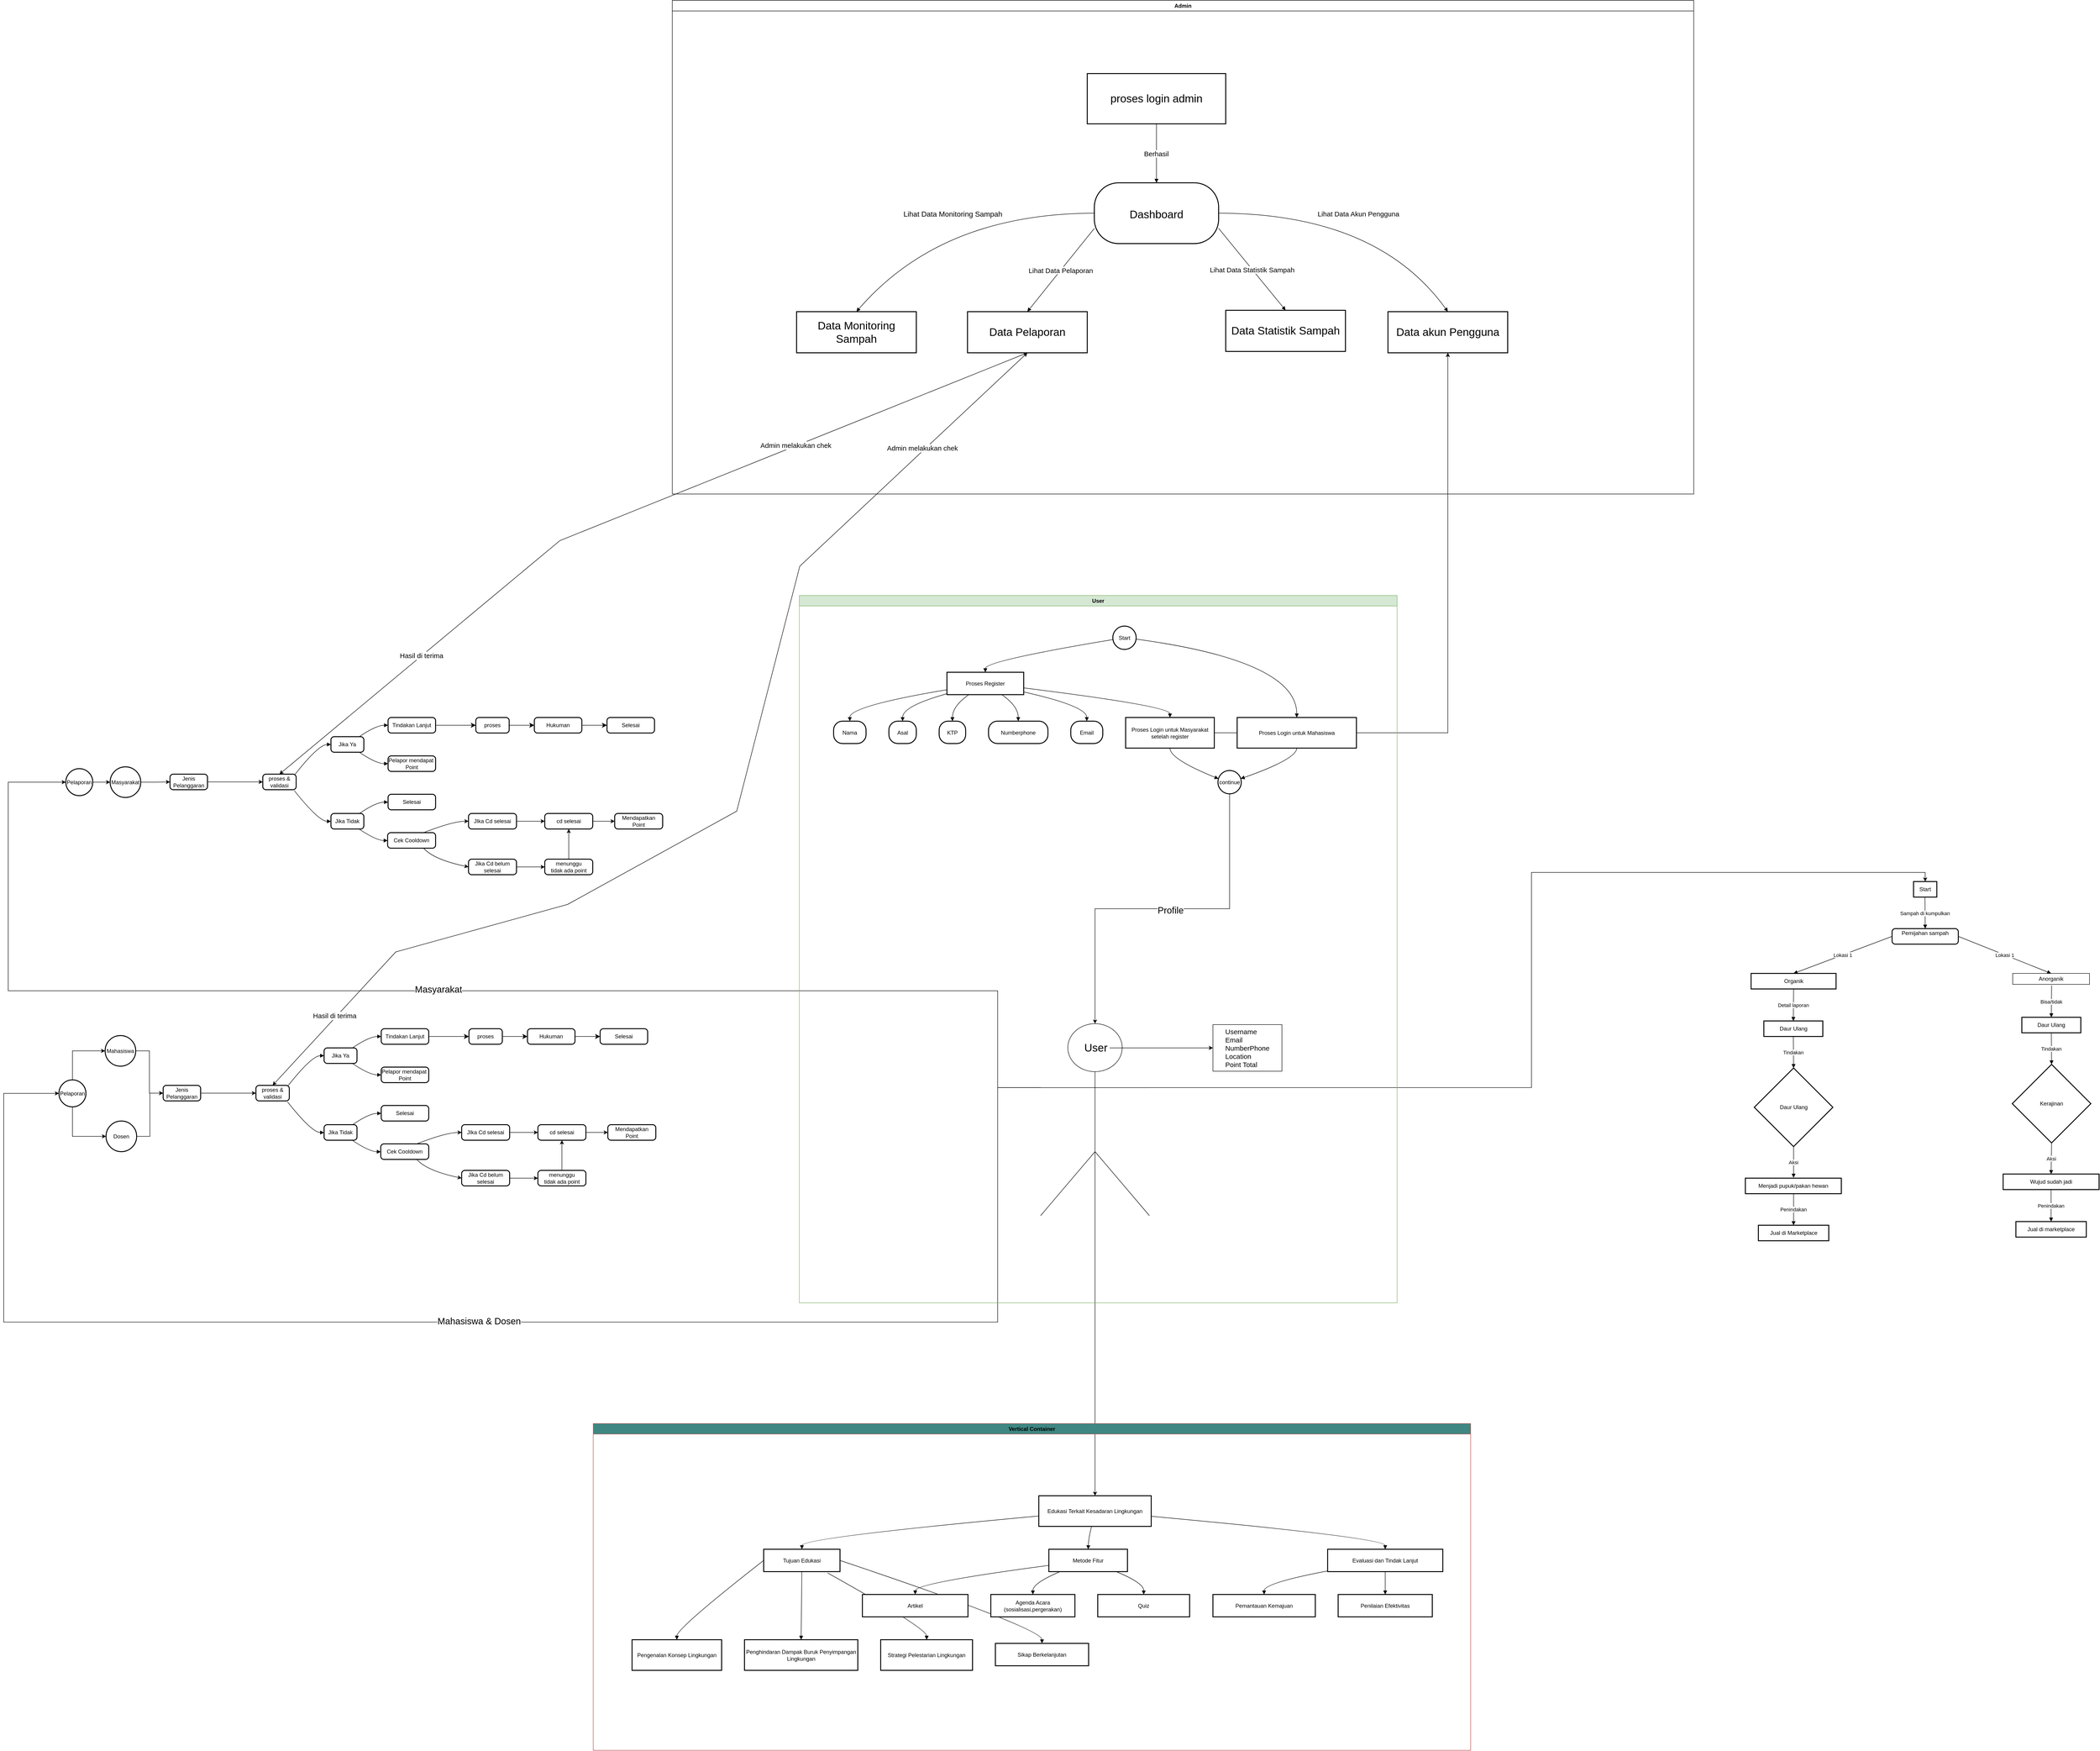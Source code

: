 <mxfile version="24.7.17">
  <diagram name="Halaman-1" id="vI17TSIT231bG5ewFWEX">
    <mxGraphModel dx="2624" dy="3074" grid="0" gridSize="10" guides="1" tooltips="1" connect="1" arrows="1" fold="1" page="0" pageScale="1" pageWidth="827" pageHeight="1169" math="0" shadow="0">
      <root>
        <mxCell id="0" />
        <mxCell id="1" parent="0" />
        <mxCell id="909iYQt30kxnzGmRWlIh-258" value="" style="endArrow=classic;startArrow=classic;html=1;rounded=0;exitX=0.5;exitY=0;exitDx=0;exitDy=0;entryX=0.5;entryY=1;entryDx=0;entryDy=0;" parent="1" source="13" target="909iYQt30kxnzGmRWlIh-233" edge="1">
          <mxGeometry width="50" height="50" relative="1" as="geometry">
            <mxPoint x="-339" y="111" as="sourcePoint" />
            <mxPoint x="1298" y="-811" as="targetPoint" />
            <Array as="points">
              <mxPoint x="-94" y="490" />
              <mxPoint x="282" y="386" />
              <mxPoint x="652" y="182" />
              <mxPoint x="790" y="-354" />
            </Array>
          </mxGeometry>
        </mxCell>
        <mxCell id="909iYQt30kxnzGmRWlIh-259" value="&lt;font style=&quot;font-size: 15px;&quot;&gt;Hasil di terima&lt;/font&gt;" style="edgeLabel;html=1;align=center;verticalAlign=middle;resizable=0;points=[];" parent="909iYQt30kxnzGmRWlIh-258" vertex="1" connectable="0">
          <mxGeometry x="-0.574" y="2" relative="1" as="geometry">
            <mxPoint x="-253" y="174" as="offset" />
          </mxGeometry>
        </mxCell>
        <mxCell id="909iYQt30kxnzGmRWlIh-260" value="&lt;font style=&quot;font-size: 15px;&quot;&gt;Admin melakukan chek&lt;/font&gt;" style="edgeLabel;html=1;align=center;verticalAlign=middle;resizable=0;points=[];" parent="909iYQt30kxnzGmRWlIh-258" vertex="1" connectable="0">
          <mxGeometry x="0.425" y="1" relative="1" as="geometry">
            <mxPoint x="274" y="-279" as="offset" />
          </mxGeometry>
        </mxCell>
        <mxCell id="q4HFe4SoSKMmxGWvJcqE-72" value="" style="curved=1;startArrow=none;endArrow=block;exitX=1;exitY=0.5;entryX=0.5;entryY=0.01;exitDx=0;exitDy=0;" parent="1" source="q4HFe4SoSKMmxGWvJcqE-54" target="q4HFe4SoSKMmxGWvJcqE-59" edge="1">
          <mxGeometry relative="1" as="geometry">
            <Array as="points">
              <mxPoint x="1320" y="1970" />
            </Array>
            <mxPoint x="877" y="1927.85" as="sourcePoint" />
          </mxGeometry>
        </mxCell>
        <mxCell id="q4HFe4SoSKMmxGWvJcqE-71" value="" style="curved=1;startArrow=none;endArrow=block;exitX=0.838;exitY=1.061;entryX=0.5;entryY=-0.01;exitDx=0;exitDy=0;exitPerimeter=0;" parent="1" source="q4HFe4SoSKMmxGWvJcqE-54" target="q4HFe4SoSKMmxGWvJcqE-58" edge="1">
          <mxGeometry relative="1" as="geometry">
            <Array as="points">
              <mxPoint x="1068" y="1970" />
            </Array>
            <mxPoint x="877" y="1935.2" as="sourcePoint" />
          </mxGeometry>
        </mxCell>
        <mxCell id="mIZRGKHmibdbZlGhH4uw-45" style="edgeStyle=orthogonalEdgeStyle;rounded=0;orthogonalLoop=1;jettySize=auto;html=1;exitX=0.5;exitY=1;exitDx=0;exitDy=0;entryX=0;entryY=0.5;entryDx=0;entryDy=0;verticalAlign=middle;" parent="1" source="3" target="5" edge="1">
          <mxGeometry relative="1" as="geometry" />
        </mxCell>
        <mxCell id="mIZRGKHmibdbZlGhH4uw-47" style="edgeStyle=orthogonalEdgeStyle;rounded=0;orthogonalLoop=1;jettySize=auto;html=1;exitX=0.5;exitY=0;exitDx=0;exitDy=0;entryX=0;entryY=0.5;entryDx=0;entryDy=0;verticalAlign=middle;" parent="1" source="3" target="4" edge="1">
          <mxGeometry relative="1" as="geometry" />
        </mxCell>
        <mxCell id="3" value="Pelaporan" style="ellipse;aspect=fixed;strokeWidth=2;whiteSpace=wrap;verticalAlign=middle;" parent="1" vertex="1">
          <mxGeometry x="-831" y="770" width="59" height="59" as="geometry" />
        </mxCell>
        <mxCell id="mIZRGKHmibdbZlGhH4uw-48" style="edgeStyle=orthogonalEdgeStyle;rounded=0;orthogonalLoop=1;jettySize=auto;html=1;exitX=1;exitY=0.5;exitDx=0;exitDy=0;entryX=0;entryY=0.5;entryDx=0;entryDy=0;verticalAlign=middle;" parent="1" source="4" target="7" edge="1">
          <mxGeometry relative="1" as="geometry" />
        </mxCell>
        <mxCell id="4" value="Mahasiswa" style="ellipse;aspect=fixed;strokeWidth=2;whiteSpace=wrap;verticalAlign=middle;" parent="1" vertex="1">
          <mxGeometry x="-730" y="673" width="67" height="67" as="geometry" />
        </mxCell>
        <mxCell id="mIZRGKHmibdbZlGhH4uw-46" style="edgeStyle=orthogonalEdgeStyle;rounded=0;orthogonalLoop=1;jettySize=auto;html=1;exitX=1;exitY=0.5;exitDx=0;exitDy=0;entryX=0;entryY=0.5;entryDx=0;entryDy=0;verticalAlign=middle;" parent="1" source="5" target="7" edge="1">
          <mxGeometry relative="1" as="geometry" />
        </mxCell>
        <mxCell id="5" value="Dosen" style="ellipse;aspect=fixed;strokeWidth=2;whiteSpace=wrap;verticalAlign=middle;" parent="1" vertex="1">
          <mxGeometry x="-728" y="860" width="67" height="67" as="geometry" />
        </mxCell>
        <mxCell id="YhmUqTxS2iiu_h7kdvXo-74" style="edgeStyle=orthogonalEdgeStyle;rounded=0;orthogonalLoop=1;jettySize=auto;html=1;exitX=1;exitY=0.5;exitDx=0;exitDy=0;entryX=0;entryY=0.5;entryDx=0;entryDy=0;verticalAlign=middle;" parent="1" source="7" target="13" edge="1">
          <mxGeometry relative="1" as="geometry">
            <mxPoint x="-406.874" y="799.294" as="targetPoint" />
          </mxGeometry>
        </mxCell>
        <mxCell id="7" value="Jenis Pelanggaran" style="rounded=1;absoluteArcSize=1;arcSize=14;whiteSpace=wrap;strokeWidth=2;verticalAlign=middle;" parent="1" vertex="1">
          <mxGeometry x="-603" y="782" width="82" height="34" as="geometry" />
        </mxCell>
        <mxCell id="10" value="Jika Ya" style="rounded=1;absoluteArcSize=1;arcSize=14;whiteSpace=wrap;strokeWidth=2;verticalAlign=middle;" parent="1" vertex="1">
          <mxGeometry x="-250.86" y="700" width="72" height="34" as="geometry" />
        </mxCell>
        <mxCell id="11" value="Jika Tidak" style="rounded=1;absoluteArcSize=1;arcSize=14;whiteSpace=wrap;strokeWidth=2;verticalAlign=middle;" parent="1" vertex="1">
          <mxGeometry x="-250.86" y="868" width="72" height="34" as="geometry" />
        </mxCell>
        <mxCell id="oGnMxgfMt2kpqqhZpF8a-50" style="edgeStyle=none;curved=1;rounded=0;orthogonalLoop=1;jettySize=auto;html=1;exitX=1;exitY=0.5;exitDx=0;exitDy=0;entryX=0;entryY=0.5;entryDx=0;entryDy=0;fontSize=12;startSize=8;endSize=8;verticalAlign=middle;" parent="1" source="12" target="22" edge="1">
          <mxGeometry relative="1" as="geometry" />
        </mxCell>
        <mxCell id="12" value="proses" style="rounded=1;absoluteArcSize=1;arcSize=14;whiteSpace=wrap;strokeWidth=2;verticalAlign=middle;" parent="1" vertex="1">
          <mxGeometry x="66.14" y="658" width="73" height="34" as="geometry" />
        </mxCell>
        <mxCell id="13" value="proses &amp; validasi" style="rounded=1;absoluteArcSize=1;arcSize=14;whiteSpace=wrap;strokeWidth=2;verticalAlign=middle;" parent="1" vertex="1">
          <mxGeometry x="-400" y="782" width="73" height="34" as="geometry" />
        </mxCell>
        <mxCell id="oGnMxgfMt2kpqqhZpF8a-49" style="edgeStyle=none;curved=1;rounded=0;orthogonalLoop=1;jettySize=auto;html=1;exitX=1;exitY=0.5;exitDx=0;exitDy=0;entryX=0;entryY=0.5;entryDx=0;entryDy=0;fontSize=12;startSize=8;endSize=8;verticalAlign=middle;" parent="1" source="18" target="12" edge="1">
          <mxGeometry relative="1" as="geometry" />
        </mxCell>
        <mxCell id="18" value="Tindakan Lanjut" style="rounded=1;absoluteArcSize=1;arcSize=14;whiteSpace=wrap;strokeWidth=2;verticalAlign=middle;" parent="1" vertex="1">
          <mxGeometry x="-125.86" y="658" width="104" height="34" as="geometry" />
        </mxCell>
        <mxCell id="19" value="Pelapor mendapat &#xa;Point" style="rounded=1;absoluteArcSize=1;arcSize=14;whiteSpace=wrap;strokeWidth=2;verticalAlign=middle;" parent="1" vertex="1">
          <mxGeometry x="-125.86" y="742" width="104" height="34" as="geometry" />
        </mxCell>
        <mxCell id="20" value="Selesai" style="rounded=1;absoluteArcSize=1;arcSize=14;whiteSpace=wrap;strokeWidth=2;verticalAlign=middle;" parent="1" vertex="1">
          <mxGeometry x="-125.86" y="826" width="104" height="34" as="geometry" />
        </mxCell>
        <mxCell id="21" value="Cek Cooldown" style="rounded=1;absoluteArcSize=1;arcSize=14;whiteSpace=wrap;strokeWidth=2;verticalAlign=middle;" parent="1" vertex="1">
          <mxGeometry x="-126.86" y="910" width="105" height="34" as="geometry" />
        </mxCell>
        <mxCell id="oGnMxgfMt2kpqqhZpF8a-51" style="edgeStyle=none;curved=1;rounded=0;orthogonalLoop=1;jettySize=auto;html=1;exitX=1;exitY=0.5;exitDx=0;exitDy=0;entryX=0;entryY=0.5;entryDx=0;entryDy=0;fontSize=12;startSize=8;endSize=8;verticalAlign=middle;" parent="1" source="22" target="23" edge="1">
          <mxGeometry relative="1" as="geometry" />
        </mxCell>
        <mxCell id="22" value="Hukuman" style="rounded=1;absoluteArcSize=1;arcSize=14;whiteSpace=wrap;strokeWidth=2;verticalAlign=middle;" parent="1" vertex="1">
          <mxGeometry x="194.14" y="658" width="104" height="34" as="geometry" />
        </mxCell>
        <mxCell id="23" value="Selesai" style="rounded=1;absoluteArcSize=1;arcSize=14;whiteSpace=wrap;strokeWidth=2;verticalAlign=middle;" parent="1" vertex="1">
          <mxGeometry x="353.14" y="658" width="104" height="34" as="geometry" />
        </mxCell>
        <mxCell id="33" value="" style="curved=1;startArrow=none;endArrow=block;exitX=0.66;exitY=0;entryX=0;entryY=0.5;verticalAlign=middle;" parent="1" target="10" edge="1">
          <mxGeometry relative="1" as="geometry">
            <Array as="points">
              <mxPoint x="-277.86" y="717" />
            </Array>
            <mxPoint x="-330.74" y="784" as="sourcePoint" />
          </mxGeometry>
        </mxCell>
        <mxCell id="34" value="" style="curved=1;startArrow=none;endArrow=block;exitX=0.66;exitY=1.01;entryX=0;entryY=0.51;verticalAlign=middle;" parent="1" target="11" edge="1">
          <mxGeometry relative="1" as="geometry">
            <Array as="points">
              <mxPoint x="-277.86" y="885" />
            </Array>
            <mxPoint x="-330.997" y="818" as="sourcePoint" />
          </mxGeometry>
        </mxCell>
        <mxCell id="41" value="" style="curved=1;startArrow=none;endArrow=block;exitX=0.86;exitY=0;entryX=0;entryY=0.5;verticalAlign=middle;" parent="1" source="10" target="18" edge="1">
          <mxGeometry relative="1" as="geometry">
            <Array as="points">
              <mxPoint x="-151.86" y="675" />
            </Array>
          </mxGeometry>
        </mxCell>
        <mxCell id="42" value="" style="curved=1;startArrow=none;endArrow=block;exitX=0.86;exitY=1;entryX=0;entryY=0.5;verticalAlign=middle;" parent="1" source="10" target="19" edge="1">
          <mxGeometry relative="1" as="geometry">
            <Array as="points">
              <mxPoint x="-151.86" y="759" />
            </Array>
          </mxGeometry>
        </mxCell>
        <mxCell id="43" value="" style="curved=1;startArrow=none;endArrow=block;exitX=0.86;exitY=0.01;entryX=0;entryY=0.51;verticalAlign=middle;" parent="1" source="11" target="20" edge="1">
          <mxGeometry relative="1" as="geometry">
            <Array as="points">
              <mxPoint x="-151.86" y="843" />
            </Array>
          </mxGeometry>
        </mxCell>
        <mxCell id="44" value="" style="curved=1;startArrow=none;endArrow=block;exitX=0.86;exitY=1.01;entryX=0;entryY=0.51;verticalAlign=middle;" parent="1" source="11" target="21" edge="1">
          <mxGeometry relative="1" as="geometry">
            <Array as="points">
              <mxPoint x="-151.86" y="927" />
            </Array>
          </mxGeometry>
        </mxCell>
        <mxCell id="m37Qg1CDzB-L9U7_lDDk-114" value="Start" style="whiteSpace=wrap;strokeWidth=2;" parent="1" vertex="1">
          <mxGeometry x="3227" y="336" width="51" height="34" as="geometry" />
        </mxCell>
        <mxCell id="m37Qg1CDzB-L9U7_lDDk-115" value="Pemijahan sampah&#xa;" style="rounded=1;absoluteArcSize=1;arcSize=14;whiteSpace=wrap;strokeWidth=2;" parent="1" vertex="1">
          <mxGeometry x="3180" y="439" width="145" height="34" as="geometry" />
        </mxCell>
        <mxCell id="m37Qg1CDzB-L9U7_lDDk-116" value="Organik" style="whiteSpace=wrap;strokeWidth=2;" parent="1" vertex="1">
          <mxGeometry x="2871.5" y="537" width="186" height="34" as="geometry" />
        </mxCell>
        <mxCell id="m37Qg1CDzB-L9U7_lDDk-118" value="Daur Ulang" style="whiteSpace=wrap;strokeWidth=2;" parent="1" vertex="1">
          <mxGeometry x="2899.5" y="641" width="129" height="34" as="geometry" />
        </mxCell>
        <mxCell id="m37Qg1CDzB-L9U7_lDDk-120" value="Daur Ulang" style="rhombus;strokeWidth=2;whiteSpace=wrap;" parent="1" vertex="1">
          <mxGeometry x="2878.5" y="744" width="172" height="172" as="geometry" />
        </mxCell>
        <mxCell id="m37Qg1CDzB-L9U7_lDDk-122" value="Menjadi pupuk/pakan hewan" style="whiteSpace=wrap;strokeWidth=2;" parent="1" vertex="1">
          <mxGeometry x="2859" y="985" width="210" height="34" as="geometry" />
        </mxCell>
        <mxCell id="m37Qg1CDzB-L9U7_lDDk-124" value="Jual di Marketplace" style="whiteSpace=wrap;strokeWidth=2;" parent="1" vertex="1">
          <mxGeometry x="2887.5" y="1088" width="154" height="34" as="geometry" />
        </mxCell>
        <mxCell id="m37Qg1CDzB-L9U7_lDDk-129" value="Sampah di kumpulkan" style="curved=1;startArrow=none;endArrow=block;exitX=0.49;exitY=1;entryX=0.5;entryY=0.01;" parent="1" source="m37Qg1CDzB-L9U7_lDDk-114" target="m37Qg1CDzB-L9U7_lDDk-115" edge="1">
          <mxGeometry x="0.015" relative="1" as="geometry">
            <Array as="points" />
            <mxPoint as="offset" />
          </mxGeometry>
        </mxCell>
        <mxCell id="m37Qg1CDzB-L9U7_lDDk-130" value="Lokasi 1" style="curved=1;startArrow=none;endArrow=block;exitX=0;exitY=0.5;entryX=0.5;entryY=0.01;exitDx=0;exitDy=0;" parent="1" source="m37Qg1CDzB-L9U7_lDDk-115" target="m37Qg1CDzB-L9U7_lDDk-116" edge="1">
          <mxGeometry relative="1" as="geometry">
            <Array as="points" />
            <mxPoint x="3124.353" y="473" as="sourcePoint" />
          </mxGeometry>
        </mxCell>
        <mxCell id="m37Qg1CDzB-L9U7_lDDk-131" value="Lokasi 1" style="curved=1;startArrow=none;endArrow=block;exitX=1;exitY=0.5;entryX=0.5;entryY=0;exitDx=0;exitDy=0;entryDx=0;entryDy=0;" parent="1" source="m37Qg1CDzB-L9U7_lDDk-115" target="q4HFe4SoSKMmxGWvJcqE-52" edge="1">
          <mxGeometry relative="1" as="geometry">
            <Array as="points" />
            <mxPoint x="3542.5" y="537.5" as="targetPoint" />
          </mxGeometry>
        </mxCell>
        <mxCell id="m37Qg1CDzB-L9U7_lDDk-132" value="Detail laporan" style="curved=1;startArrow=none;endArrow=block;exitX=0.5;exitY=1.01;entryX=0.5;entryY=-0.01;" parent="1" source="m37Qg1CDzB-L9U7_lDDk-116" target="m37Qg1CDzB-L9U7_lDDk-118" edge="1">
          <mxGeometry relative="1" as="geometry">
            <Array as="points" />
          </mxGeometry>
        </mxCell>
        <mxCell id="m37Qg1CDzB-L9U7_lDDk-134" value="Tindakan" style="curved=1;startArrow=none;endArrow=block;exitX=0.5;exitY=0.99;entryX=0.5;entryY=0;" parent="1" source="m37Qg1CDzB-L9U7_lDDk-118" target="m37Qg1CDzB-L9U7_lDDk-120" edge="1">
          <mxGeometry relative="1" as="geometry">
            <Array as="points" />
          </mxGeometry>
        </mxCell>
        <mxCell id="m37Qg1CDzB-L9U7_lDDk-136" value="Aksi" style="curved=1;startArrow=none;endArrow=block;exitX=0.5;exitY=1;entryX=0.5;entryY=0.01;" parent="1" source="m37Qg1CDzB-L9U7_lDDk-120" edge="1">
          <mxGeometry relative="1" as="geometry">
            <Array as="points" />
            <mxPoint x="2964.5" y="984" as="targetPoint" />
          </mxGeometry>
        </mxCell>
        <mxCell id="m37Qg1CDzB-L9U7_lDDk-138" value="Penindakan" style="curved=1;startArrow=none;endArrow=block;exitX=0.5;exitY=1.01;entryX=0.5;entryY=-0.01;" parent="1" target="m37Qg1CDzB-L9U7_lDDk-124" edge="1">
          <mxGeometry relative="1" as="geometry">
            <Array as="points" />
            <mxPoint x="2964.5" y="1018" as="sourcePoint" />
          </mxGeometry>
        </mxCell>
        <mxCell id="q4HFe4SoSKMmxGWvJcqE-52" value="Anorganik" style="rounded=0;whiteSpace=wrap;html=1;" parent="1" vertex="1">
          <mxGeometry x="3444" y="537" width="168" height="24" as="geometry" />
        </mxCell>
        <mxCell id="q4HFe4SoSKMmxGWvJcqE-53" value="Edukasi Terkait Kesadaran Lingkungan" style="whiteSpace=wrap;strokeWidth=2;" parent="1" vertex="1">
          <mxGeometry x="1313" y="1680" width="246" height="67" as="geometry" />
        </mxCell>
        <mxCell id="q4HFe4SoSKMmxGWvJcqE-54" value="Tujuan Edukasi" style="whiteSpace=wrap;strokeWidth=2;" parent="1" vertex="1">
          <mxGeometry x="711" y="1797" width="167" height="49" as="geometry" />
        </mxCell>
        <mxCell id="q4HFe4SoSKMmxGWvJcqE-56" value="Pengenalan Konsep Lingkungan" style="whiteSpace=wrap;strokeWidth=2;" parent="1" vertex="1">
          <mxGeometry x="423" y="1995" width="196" height="67" as="geometry" />
        </mxCell>
        <mxCell id="q4HFe4SoSKMmxGWvJcqE-57" value="Penghindaran Dampak Buruk Penyimpangan Lingkungan" style="whiteSpace=wrap;strokeWidth=2;" parent="1" vertex="1">
          <mxGeometry x="669" y="1995" width="248" height="67" as="geometry" />
        </mxCell>
        <mxCell id="q4HFe4SoSKMmxGWvJcqE-58" value="Strategi Pelestarian Lingkungan" style="whiteSpace=wrap;strokeWidth=2;" parent="1" vertex="1">
          <mxGeometry x="967" y="1995" width="201" height="67" as="geometry" />
        </mxCell>
        <mxCell id="q4HFe4SoSKMmxGWvJcqE-59" value="Sikap Berkelanjutan" style="whiteSpace=wrap;strokeWidth=2;" parent="1" vertex="1">
          <mxGeometry x="1218" y="2003" width="204" height="49" as="geometry" />
        </mxCell>
        <mxCell id="q4HFe4SoSKMmxGWvJcqE-60" value="Metode Fitur" style="whiteSpace=wrap;strokeWidth=2;" parent="1" vertex="1">
          <mxGeometry x="1335" y="1797" width="172" height="49" as="geometry" />
        </mxCell>
        <mxCell id="q4HFe4SoSKMmxGWvJcqE-61" value="Artikel" style="whiteSpace=wrap;strokeWidth=2;" parent="1" vertex="1">
          <mxGeometry x="927" y="1896" width="231" height="49" as="geometry" />
        </mxCell>
        <mxCell id="q4HFe4SoSKMmxGWvJcqE-62" value="Agenda Acara (sosialisasi,pergerakan)" style="whiteSpace=wrap;strokeWidth=2;" parent="1" vertex="1">
          <mxGeometry x="1208" y="1896" width="184" height="49" as="geometry" />
        </mxCell>
        <mxCell id="q4HFe4SoSKMmxGWvJcqE-63" value="Quiz" style="whiteSpace=wrap;strokeWidth=2;" parent="1" vertex="1">
          <mxGeometry x="1442" y="1896" width="201" height="49" as="geometry" />
        </mxCell>
        <mxCell id="q4HFe4SoSKMmxGWvJcqE-64" value="Evaluasi dan Tindak Lanjut" style="whiteSpace=wrap;strokeWidth=2;" parent="1" vertex="1">
          <mxGeometry x="1945" y="1797" width="252" height="49" as="geometry" />
        </mxCell>
        <mxCell id="q4HFe4SoSKMmxGWvJcqE-65" value="Pemantauan Kemajuan" style="whiteSpace=wrap;strokeWidth=2;" parent="1" vertex="1">
          <mxGeometry x="1694" y="1896" width="224" height="49" as="geometry" />
        </mxCell>
        <mxCell id="q4HFe4SoSKMmxGWvJcqE-66" value="Penilaian Efektivitas" style="whiteSpace=wrap;strokeWidth=2;" parent="1" vertex="1">
          <mxGeometry x="1968" y="1896" width="206" height="49" as="geometry" />
        </mxCell>
        <mxCell id="q4HFe4SoSKMmxGWvJcqE-67" value="" style="curved=1;startArrow=none;endArrow=block;exitX=0;exitY=0.66;entryX=0.5;entryY=-0.01;" parent="1" source="q4HFe4SoSKMmxGWvJcqE-53" target="q4HFe4SoSKMmxGWvJcqE-54" edge="1">
          <mxGeometry relative="1" as="geometry">
            <Array as="points">
              <mxPoint x="795" y="1772" />
            </Array>
          </mxGeometry>
        </mxCell>
        <mxCell id="q4HFe4SoSKMmxGWvJcqE-69" value="" style="curved=1;startArrow=none;endArrow=block;exitX=0;exitY=0.5;entryX=0.5;entryY=-0.01;exitDx=0;exitDy=0;" parent="1" source="q4HFe4SoSKMmxGWvJcqE-54" target="q4HFe4SoSKMmxGWvJcqE-56" edge="1">
          <mxGeometry relative="1" as="geometry">
            <Array as="points">
              <mxPoint x="521" y="1970" />
            </Array>
            <mxPoint x="712" y="1935.2" as="sourcePoint" />
          </mxGeometry>
        </mxCell>
        <mxCell id="q4HFe4SoSKMmxGWvJcqE-70" value="" style="curved=1;startArrow=none;endArrow=block;exitX=0.5;exitY=1;entryX=0.5;entryY=-0.01;exitDx=0;exitDy=0;" parent="1" source="q4HFe4SoSKMmxGWvJcqE-54" target="q4HFe4SoSKMmxGWvJcqE-57" edge="1">
          <mxGeometry relative="1" as="geometry">
            <Array as="points">
              <mxPoint x="793" y="1970" />
            </Array>
            <mxPoint x="794.5" y="1945" as="sourcePoint" />
          </mxGeometry>
        </mxCell>
        <mxCell id="q4HFe4SoSKMmxGWvJcqE-73" value="" style="curved=1;startArrow=none;endArrow=block;exitX=0.47;exitY=0.99;entryX=0.5;entryY=-0.01;" parent="1" source="q4HFe4SoSKMmxGWvJcqE-53" target="q4HFe4SoSKMmxGWvJcqE-60" edge="1">
          <mxGeometry relative="1" as="geometry">
            <Array as="points">
              <mxPoint x="1422" y="1772" />
            </Array>
          </mxGeometry>
        </mxCell>
        <mxCell id="q4HFe4SoSKMmxGWvJcqE-74" value="" style="curved=1;startArrow=none;endArrow=block;exitX=0;exitY=0.72;entryX=0.5;entryY=-0.01;" parent="1" source="q4HFe4SoSKMmxGWvJcqE-60" target="q4HFe4SoSKMmxGWvJcqE-61" edge="1">
          <mxGeometry relative="1" as="geometry">
            <Array as="points">
              <mxPoint x="1043" y="1871" />
            </Array>
          </mxGeometry>
        </mxCell>
        <mxCell id="q4HFe4SoSKMmxGWvJcqE-75" value="" style="curved=1;startArrow=none;endArrow=block;exitX=0.15;exitY=0.99;entryX=0.5;entryY=-0.01;" parent="1" source="q4HFe4SoSKMmxGWvJcqE-60" target="q4HFe4SoSKMmxGWvJcqE-62" edge="1">
          <mxGeometry relative="1" as="geometry">
            <Array as="points">
              <mxPoint x="1300" y="1871" />
            </Array>
          </mxGeometry>
        </mxCell>
        <mxCell id="q4HFe4SoSKMmxGWvJcqE-76" value="" style="curved=1;startArrow=none;endArrow=block;exitX=0.85;exitY=0.99;entryX=0.5;entryY=-0.01;" parent="1" source="q4HFe4SoSKMmxGWvJcqE-60" target="q4HFe4SoSKMmxGWvJcqE-63" edge="1">
          <mxGeometry relative="1" as="geometry">
            <Array as="points">
              <mxPoint x="1543" y="1871" />
            </Array>
          </mxGeometry>
        </mxCell>
        <mxCell id="q4HFe4SoSKMmxGWvJcqE-77" value="" style="curved=1;startArrow=none;endArrow=block;exitX=1;exitY=0.67;entryX=0.5;entryY=-0.01;" parent="1" source="q4HFe4SoSKMmxGWvJcqE-53" target="q4HFe4SoSKMmxGWvJcqE-64" edge="1">
          <mxGeometry relative="1" as="geometry">
            <Array as="points">
              <mxPoint x="2071" y="1772" />
            </Array>
          </mxGeometry>
        </mxCell>
        <mxCell id="q4HFe4SoSKMmxGWvJcqE-78" value="" style="curved=1;startArrow=none;endArrow=block;exitX=0;exitY=0.97;entryX=0.5;entryY=-0.01;" parent="1" source="q4HFe4SoSKMmxGWvJcqE-64" target="q4HFe4SoSKMmxGWvJcqE-65" edge="1">
          <mxGeometry relative="1" as="geometry">
            <Array as="points">
              <mxPoint x="1806" y="1871" />
            </Array>
          </mxGeometry>
        </mxCell>
        <mxCell id="q4HFe4SoSKMmxGWvJcqE-79" value="" style="curved=1;startArrow=none;endArrow=block;exitX=0.5;exitY=0.99;entryX=0.5;entryY=-0.01;" parent="1" source="q4HFe4SoSKMmxGWvJcqE-64" target="q4HFe4SoSKMmxGWvJcqE-66" edge="1">
          <mxGeometry relative="1" as="geometry">
            <Array as="points" />
          </mxGeometry>
        </mxCell>
        <mxCell id="_lrPoYCfZCR5oAcwP7v5-48" value="Daur Ulang" style="whiteSpace=wrap;strokeWidth=2;" parent="1" vertex="1">
          <mxGeometry x="3464" y="633" width="129" height="34" as="geometry" />
        </mxCell>
        <mxCell id="_lrPoYCfZCR5oAcwP7v5-49" value="Kerajinan" style="rhombus;strokeWidth=2;whiteSpace=wrap;" parent="1" vertex="1">
          <mxGeometry x="3443" y="736" width="172" height="172" as="geometry" />
        </mxCell>
        <mxCell id="_lrPoYCfZCR5oAcwP7v5-50" value="Wujud sudah jadi" style="whiteSpace=wrap;strokeWidth=2;" parent="1" vertex="1">
          <mxGeometry x="3423" y="976" width="210" height="34" as="geometry" />
        </mxCell>
        <mxCell id="_lrPoYCfZCR5oAcwP7v5-51" value="Jual di marketplace" style="whiteSpace=wrap;strokeWidth=2;" parent="1" vertex="1">
          <mxGeometry x="3451" y="1080" width="154" height="34" as="geometry" />
        </mxCell>
        <mxCell id="_lrPoYCfZCR5oAcwP7v5-52" value="Bisa/tidak" style="curved=1;startArrow=none;endArrow=block;exitX=0.5;exitY=1.01;entryX=0.5;entryY=-0.01;" parent="1" target="_lrPoYCfZCR5oAcwP7v5-48" edge="1">
          <mxGeometry relative="1" as="geometry">
            <Array as="points" />
            <mxPoint x="3529" y="563.5" as="sourcePoint" />
          </mxGeometry>
        </mxCell>
        <mxCell id="_lrPoYCfZCR5oAcwP7v5-53" value="Tindakan" style="curved=1;startArrow=none;endArrow=block;exitX=0.5;exitY=0.99;entryX=0.5;entryY=0;" parent="1" source="_lrPoYCfZCR5oAcwP7v5-48" target="_lrPoYCfZCR5oAcwP7v5-49" edge="1">
          <mxGeometry relative="1" as="geometry">
            <Array as="points" />
          </mxGeometry>
        </mxCell>
        <mxCell id="_lrPoYCfZCR5oAcwP7v5-54" value="Aksi" style="curved=1;startArrow=none;endArrow=block;exitX=0.5;exitY=1;entryX=0.5;entryY=0.01;" parent="1" source="_lrPoYCfZCR5oAcwP7v5-49" target="_lrPoYCfZCR5oAcwP7v5-50" edge="1">
          <mxGeometry relative="1" as="geometry">
            <Array as="points" />
          </mxGeometry>
        </mxCell>
        <mxCell id="_lrPoYCfZCR5oAcwP7v5-55" value="Penindakan" style="curved=1;startArrow=none;endArrow=block;exitX=0.5;exitY=1.01;entryX=0.5;entryY=-0.01;" parent="1" source="_lrPoYCfZCR5oAcwP7v5-50" target="_lrPoYCfZCR5oAcwP7v5-51" edge="1">
          <mxGeometry relative="1" as="geometry">
            <Array as="points" />
          </mxGeometry>
        </mxCell>
        <mxCell id="mIZRGKHmibdbZlGhH4uw-49" value="Mendapatkan&#xa;Point" style="rounded=1;absoluteArcSize=1;arcSize=14;whiteSpace=wrap;strokeWidth=2;verticalAlign=middle;" parent="1" vertex="1">
          <mxGeometry x="370" y="868" width="105" height="34" as="geometry" />
        </mxCell>
        <mxCell id="mIZRGKHmibdbZlGhH4uw-58" style="edgeStyle=orthogonalEdgeStyle;rounded=0;orthogonalLoop=1;jettySize=auto;html=1;exitX=1;exitY=0.5;exitDx=0;exitDy=0;entryX=0;entryY=0.5;entryDx=0;entryDy=0;verticalAlign=middle;" parent="1" source="mIZRGKHmibdbZlGhH4uw-50" target="mIZRGKHmibdbZlGhH4uw-57" edge="1">
          <mxGeometry relative="1" as="geometry" />
        </mxCell>
        <mxCell id="mIZRGKHmibdbZlGhH4uw-50" value="JIka Cd selesai" style="rounded=1;absoluteArcSize=1;arcSize=14;whiteSpace=wrap;strokeWidth=2;verticalAlign=middle;" parent="1" vertex="1">
          <mxGeometry x="50.14" y="868" width="105" height="34" as="geometry" />
        </mxCell>
        <mxCell id="mIZRGKHmibdbZlGhH4uw-64" style="edgeStyle=orthogonalEdgeStyle;rounded=0;orthogonalLoop=1;jettySize=auto;html=1;exitX=1;exitY=0.5;exitDx=0;exitDy=0;entryX=0;entryY=0.5;entryDx=0;entryDy=0;verticalAlign=middle;" parent="1" source="mIZRGKHmibdbZlGhH4uw-51" target="mIZRGKHmibdbZlGhH4uw-63" edge="1">
          <mxGeometry relative="1" as="geometry" />
        </mxCell>
        <mxCell id="mIZRGKHmibdbZlGhH4uw-51" value="Jika Cd belum selesai" style="rounded=1;absoluteArcSize=1;arcSize=14;whiteSpace=wrap;strokeWidth=2;verticalAlign=middle;" parent="1" vertex="1">
          <mxGeometry x="50.14" y="968" width="105" height="34" as="geometry" />
        </mxCell>
        <mxCell id="mIZRGKHmibdbZlGhH4uw-54" value="" style="curved=1;endArrow=classic;html=1;rounded=0;exitX=0.75;exitY=0;exitDx=0;exitDy=0;entryX=0;entryY=0.5;entryDx=0;entryDy=0;verticalAlign=middle;" parent="1" source="21" target="mIZRGKHmibdbZlGhH4uw-50" edge="1">
          <mxGeometry width="50" height="50" relative="1" as="geometry">
            <mxPoint x="-9" y="902" as="sourcePoint" />
            <mxPoint x="41" y="852" as="targetPoint" />
            <Array as="points">
              <mxPoint x="16" y="885" />
            </Array>
          </mxGeometry>
        </mxCell>
        <mxCell id="mIZRGKHmibdbZlGhH4uw-66" style="edgeStyle=orthogonalEdgeStyle;rounded=0;orthogonalLoop=1;jettySize=auto;html=1;exitX=1;exitY=0.5;exitDx=0;exitDy=0;entryX=0;entryY=0.5;entryDx=0;entryDy=0;verticalAlign=middle;" parent="1" source="mIZRGKHmibdbZlGhH4uw-57" target="mIZRGKHmibdbZlGhH4uw-49" edge="1">
          <mxGeometry relative="1" as="geometry" />
        </mxCell>
        <mxCell id="mIZRGKHmibdbZlGhH4uw-57" value="cd selesai" style="rounded=1;absoluteArcSize=1;arcSize=14;whiteSpace=wrap;strokeWidth=2;verticalAlign=middle;" parent="1" vertex="1">
          <mxGeometry x="217.0" y="868" width="105" height="34" as="geometry" />
        </mxCell>
        <mxCell id="mIZRGKHmibdbZlGhH4uw-60" value="" style="curved=1;endArrow=classic;html=1;rounded=0;entryX=0;entryY=0.5;entryDx=0;entryDy=0;exitX=0.75;exitY=1;exitDx=0;exitDy=0;verticalAlign=middle;" parent="1" source="21" target="mIZRGKHmibdbZlGhH4uw-51" edge="1">
          <mxGeometry width="50" height="50" relative="1" as="geometry">
            <mxPoint x="-34" y="1026" as="sourcePoint" />
            <mxPoint x="16" y="976" as="targetPoint" />
            <Array as="points">
              <mxPoint x="-26" y="969" />
            </Array>
          </mxGeometry>
        </mxCell>
        <mxCell id="mIZRGKHmibdbZlGhH4uw-65" style="edgeStyle=orthogonalEdgeStyle;rounded=0;orthogonalLoop=1;jettySize=auto;html=1;exitX=0.5;exitY=0;exitDx=0;exitDy=0;entryX=0.5;entryY=1;entryDx=0;entryDy=0;verticalAlign=middle;" parent="1" source="mIZRGKHmibdbZlGhH4uw-63" target="mIZRGKHmibdbZlGhH4uw-57" edge="1">
          <mxGeometry relative="1" as="geometry" />
        </mxCell>
        <mxCell id="mIZRGKHmibdbZlGhH4uw-63" value="menunggu&#xa;tidak ada point" style="rounded=1;absoluteArcSize=1;arcSize=14;whiteSpace=wrap;strokeWidth=2;verticalAlign=middle;" parent="1" vertex="1">
          <mxGeometry x="217" y="968" width="105" height="34" as="geometry" />
        </mxCell>
        <mxCell id="909iYQt30kxnzGmRWlIh-62" style="edgeStyle=orthogonalEdgeStyle;rounded=0;orthogonalLoop=1;jettySize=auto;html=1;exitX=1;exitY=0.333;exitDx=0;exitDy=0;exitPerimeter=0;entryX=0.5;entryY=0;entryDx=0;entryDy=0;" parent="1" source="909iYQt30kxnzGmRWlIh-59" target="m37Qg1CDzB-L9U7_lDDk-114" edge="1">
          <mxGeometry relative="1" as="geometry" />
        </mxCell>
        <mxCell id="909iYQt30kxnzGmRWlIh-63" style="edgeStyle=orthogonalEdgeStyle;rounded=0;orthogonalLoop=1;jettySize=auto;html=1;exitX=0;exitY=0.333;exitDx=0;exitDy=0;exitPerimeter=0;entryX=0;entryY=0.5;entryDx=0;entryDy=0;" parent="1" source="909iYQt30kxnzGmRWlIh-59" target="3" edge="1">
          <mxGeometry relative="1" as="geometry">
            <mxPoint x="-932.0" y="799.5" as="targetPoint" />
            <Array as="points">
              <mxPoint x="1223" y="787" />
              <mxPoint x="1223" y="1300" />
              <mxPoint x="-952" y="1300" />
              <mxPoint x="-952" y="800" />
            </Array>
          </mxGeometry>
        </mxCell>
        <mxCell id="909iYQt30kxnzGmRWlIh-98" value="&lt;font style=&quot;font-size: 20px;&quot;&gt;Mahasiswa &amp;amp; Dosen&lt;/font&gt;" style="edgeLabel;html=1;align=center;verticalAlign=middle;resizable=0;points=[];" parent="909iYQt30kxnzGmRWlIh-63" vertex="1" connectable="0">
          <mxGeometry x="-0.001" relative="1" as="geometry">
            <mxPoint x="-42" y="-3" as="offset" />
          </mxGeometry>
        </mxCell>
        <mxCell id="909iYQt30kxnzGmRWlIh-64" style="edgeStyle=orthogonalEdgeStyle;rounded=0;orthogonalLoop=1;jettySize=auto;html=1;exitX=0.5;exitY=0.5;exitDx=0;exitDy=0;exitPerimeter=0;entryX=0.5;entryY=0;entryDx=0;entryDy=0;" parent="1" source="909iYQt30kxnzGmRWlIh-59" target="q4HFe4SoSKMmxGWvJcqE-53" edge="1">
          <mxGeometry relative="1" as="geometry" />
        </mxCell>
        <mxCell id="909iYQt30kxnzGmRWlIh-142" style="edgeStyle=orthogonalEdgeStyle;rounded=0;orthogonalLoop=1;jettySize=auto;html=1;exitX=0;exitY=0.333;exitDx=0;exitDy=0;exitPerimeter=0;entryX=0;entryY=0.5;entryDx=0;entryDy=0;" parent="1" source="909iYQt30kxnzGmRWlIh-59" target="909iYQt30kxnzGmRWlIh-103" edge="1">
          <mxGeometry relative="1" as="geometry">
            <mxPoint x="-902.0" y="118.5" as="targetPoint" />
            <Array as="points">
              <mxPoint x="1223" y="787" />
              <mxPoint x="1223" y="575" />
              <mxPoint x="-942" y="575" />
              <mxPoint x="-942" y="119" />
            </Array>
          </mxGeometry>
        </mxCell>
        <mxCell id="909iYQt30kxnzGmRWlIh-144" value="&lt;font style=&quot;font-size: 20px;&quot;&gt;Masyarakat&lt;/font&gt;" style="edgeLabel;html=1;align=center;verticalAlign=middle;resizable=0;points=[];" parent="909iYQt30kxnzGmRWlIh-142" vertex="1" connectable="0">
          <mxGeometry x="0.002" y="-4" relative="1" as="geometry">
            <mxPoint as="offset" />
          </mxGeometry>
        </mxCell>
        <mxCell id="909iYQt30kxnzGmRWlIh-59" value="" style="shape=umlActor;verticalLabelPosition=bottom;verticalAlign=top;html=1;outlineConnect=0;" parent="1" vertex="1">
          <mxGeometry x="1317" y="647" width="238" height="420" as="geometry" />
        </mxCell>
        <mxCell id="909iYQt30kxnzGmRWlIh-76" value="Start" style="ellipse;aspect=fixed;strokeWidth=2;whiteSpace=wrap;" parent="1" vertex="1">
          <mxGeometry x="1475" y="-223" width="51" height="51" as="geometry" />
        </mxCell>
        <mxCell id="909iYQt30kxnzGmRWlIh-77" value="Proses Register" style="whiteSpace=wrap;strokeWidth=2;" parent="1" vertex="1">
          <mxGeometry x="1112" y="-122" width="168" height="49" as="geometry" />
        </mxCell>
        <mxCell id="909iYQt30kxnzGmRWlIh-78" value="Nama" style="rounded=1;arcSize=40;strokeWidth=2" parent="1" vertex="1">
          <mxGeometry x="864" y="-15" width="71" height="49" as="geometry" />
        </mxCell>
        <mxCell id="909iYQt30kxnzGmRWlIh-79" value="Asal" style="rounded=1;arcSize=40;strokeWidth=2" parent="1" vertex="1">
          <mxGeometry x="985" y="-15" width="60" height="49" as="geometry" />
        </mxCell>
        <mxCell id="909iYQt30kxnzGmRWlIh-80" value="KTP" style="rounded=1;arcSize=40;strokeWidth=2" parent="1" vertex="1">
          <mxGeometry x="1095" y="-15" width="58" height="49" as="geometry" />
        </mxCell>
        <mxCell id="909iYQt30kxnzGmRWlIh-81" value="Numberphone" style="rounded=1;arcSize=40;strokeWidth=2" parent="1" vertex="1">
          <mxGeometry x="1203" y="-15" width="130" height="49" as="geometry" />
        </mxCell>
        <mxCell id="909iYQt30kxnzGmRWlIh-82" value="Email" style="rounded=1;arcSize=40;strokeWidth=2" parent="1" vertex="1">
          <mxGeometry x="1383" y="-15" width="70" height="49" as="geometry" />
        </mxCell>
        <mxCell id="909iYQt30kxnzGmRWlIh-235" style="edgeStyle=orthogonalEdgeStyle;rounded=0;orthogonalLoop=1;jettySize=auto;html=1;exitX=1;exitY=0.5;exitDx=0;exitDy=0;entryX=0.5;entryY=1;entryDx=0;entryDy=0;" parent="1" source="909iYQt30kxnzGmRWlIh-83" target="909iYQt30kxnzGmRWlIh-227" edge="1">
          <mxGeometry relative="1" as="geometry">
            <mxPoint x="2302.429" y="10.286" as="targetPoint" />
          </mxGeometry>
        </mxCell>
        <mxCell id="909iYQt30kxnzGmRWlIh-83" value="Proses Login untuk Masyarakat setelah register" style="whiteSpace=wrap;strokeWidth=2;" parent="1" vertex="1">
          <mxGeometry x="1503" y="-23" width="194" height="67" as="geometry" />
        </mxCell>
        <mxCell id="909iYQt30kxnzGmRWlIh-84" value="continue" style="ellipse;aspect=fixed;strokeWidth=2;whiteSpace=wrap;" parent="1" vertex="1">
          <mxGeometry x="1705" y="93" width="51" height="51" as="geometry" />
        </mxCell>
        <mxCell id="909iYQt30kxnzGmRWlIh-236" style="edgeStyle=orthogonalEdgeStyle;rounded=0;orthogonalLoop=1;jettySize=auto;html=1;exitX=1;exitY=0.5;exitDx=0;exitDy=0;entryX=0.5;entryY=1;entryDx=0;entryDy=0;" parent="1" source="909iYQt30kxnzGmRWlIh-85" target="909iYQt30kxnzGmRWlIh-227" edge="1">
          <mxGeometry relative="1" as="geometry">
            <mxPoint x="2301" y="10.286" as="targetPoint" />
          </mxGeometry>
        </mxCell>
        <mxCell id="909iYQt30kxnzGmRWlIh-85" value="Proses Login untuk Mahasiswa" style="whiteSpace=wrap;strokeWidth=2;" parent="1" vertex="1">
          <mxGeometry x="1747" y="-23" width="261" height="67" as="geometry" />
        </mxCell>
        <mxCell id="909iYQt30kxnzGmRWlIh-86" value="" style="curved=1;startArrow=none;endArrow=block;exitX=0;exitY=0.58;entryX=0.5;entryY=-0.01;" parent="1" source="909iYQt30kxnzGmRWlIh-76" target="909iYQt30kxnzGmRWlIh-77" edge="1">
          <mxGeometry relative="1" as="geometry">
            <Array as="points">
              <mxPoint x="1196" y="-147" />
            </Array>
          </mxGeometry>
        </mxCell>
        <mxCell id="909iYQt30kxnzGmRWlIh-87" value="" style="curved=1;startArrow=none;endArrow=block;exitX=0;exitY=0.78;entryX=0.5;entryY=0.01;" parent="1" source="909iYQt30kxnzGmRWlIh-77" target="909iYQt30kxnzGmRWlIh-78" edge="1">
          <mxGeometry relative="1" as="geometry">
            <Array as="points">
              <mxPoint x="899" y="-48" />
            </Array>
          </mxGeometry>
        </mxCell>
        <mxCell id="909iYQt30kxnzGmRWlIh-88" value="" style="curved=1;startArrow=none;endArrow=block;exitX=0;exitY=0.96;entryX=0.5;entryY=0.01;" parent="1" source="909iYQt30kxnzGmRWlIh-77" target="909iYQt30kxnzGmRWlIh-79" edge="1">
          <mxGeometry relative="1" as="geometry">
            <Array as="points">
              <mxPoint x="1015" y="-48" />
            </Array>
          </mxGeometry>
        </mxCell>
        <mxCell id="909iYQt30kxnzGmRWlIh-89" value="" style="curved=1;startArrow=none;endArrow=block;exitX=0.29;exitY=0.99;entryX=0.5;entryY=0.01;" parent="1" source="909iYQt30kxnzGmRWlIh-77" target="909iYQt30kxnzGmRWlIh-80" edge="1">
          <mxGeometry relative="1" as="geometry">
            <Array as="points">
              <mxPoint x="1124" y="-48" />
            </Array>
          </mxGeometry>
        </mxCell>
        <mxCell id="909iYQt30kxnzGmRWlIh-90" value="" style="curved=1;startArrow=none;endArrow=block;exitX=0.71;exitY=0.99;entryX=0.5;entryY=0.01;" parent="1" source="909iYQt30kxnzGmRWlIh-77" target="909iYQt30kxnzGmRWlIh-81" edge="1">
          <mxGeometry relative="1" as="geometry">
            <Array as="points">
              <mxPoint x="1268" y="-48" />
            </Array>
          </mxGeometry>
        </mxCell>
        <mxCell id="909iYQt30kxnzGmRWlIh-91" value="" style="curved=1;startArrow=none;endArrow=block;exitX=1;exitY=0.88;entryX=0.5;entryY=0.01;" parent="1" source="909iYQt30kxnzGmRWlIh-77" target="909iYQt30kxnzGmRWlIh-82" edge="1">
          <mxGeometry relative="1" as="geometry">
            <Array as="points">
              <mxPoint x="1418" y="-48" />
            </Array>
          </mxGeometry>
        </mxCell>
        <mxCell id="909iYQt30kxnzGmRWlIh-92" value="" style="curved=1;startArrow=none;endArrow=block;exitX=1;exitY=0.7;entryX=0.5;entryY=-0.01;" parent="1" source="909iYQt30kxnzGmRWlIh-77" target="909iYQt30kxnzGmRWlIh-83" edge="1">
          <mxGeometry relative="1" as="geometry">
            <Array as="points">
              <mxPoint x="1600" y="-48" />
            </Array>
          </mxGeometry>
        </mxCell>
        <mxCell id="909iYQt30kxnzGmRWlIh-93" value="" style="curved=1;startArrow=none;endArrow=block;exitX=0.5;exitY=0.99;entryX=-0.01;entryY=0.34;" parent="1" source="909iYQt30kxnzGmRWlIh-83" target="909iYQt30kxnzGmRWlIh-84" edge="1">
          <mxGeometry relative="1" as="geometry">
            <Array as="points">
              <mxPoint x="1600" y="68" />
            </Array>
          </mxGeometry>
        </mxCell>
        <mxCell id="909iYQt30kxnzGmRWlIh-94" value="" style="curved=1;startArrow=none;endArrow=block;exitX=1;exitY=0.56;entryX=0.5;entryY=-0.01;" parent="1" source="909iYQt30kxnzGmRWlIh-76" target="909iYQt30kxnzGmRWlIh-85" edge="1">
          <mxGeometry relative="1" as="geometry">
            <Array as="points">
              <mxPoint x="1877" y="-147" />
            </Array>
          </mxGeometry>
        </mxCell>
        <mxCell id="909iYQt30kxnzGmRWlIh-95" value="" style="curved=1;startArrow=none;endArrow=block;exitX=0.5;exitY=0.99;entryX=1;entryY=0.34;" parent="1" source="909iYQt30kxnzGmRWlIh-85" target="909iYQt30kxnzGmRWlIh-84" edge="1">
          <mxGeometry relative="1" as="geometry">
            <Array as="points">
              <mxPoint x="1877" y="68" />
            </Array>
          </mxGeometry>
        </mxCell>
        <mxCell id="909iYQt30kxnzGmRWlIh-96" style="edgeStyle=orthogonalEdgeStyle;rounded=0;orthogonalLoop=1;jettySize=auto;html=1;exitX=0.5;exitY=1;exitDx=0;exitDy=0;entryX=0.5;entryY=0;entryDx=0;entryDy=0;entryPerimeter=0;" parent="1" source="909iYQt30kxnzGmRWlIh-84" target="909iYQt30kxnzGmRWlIh-59" edge="1">
          <mxGeometry relative="1" as="geometry" />
        </mxCell>
        <mxCell id="909iYQt30kxnzGmRWlIh-97" value="&lt;font style=&quot;font-size: 20px;&quot;&gt;Profile&lt;/font&gt;" style="edgeLabel;html=1;align=center;verticalAlign=middle;resizable=0;points=[];" parent="909iYQt30kxnzGmRWlIh-96" vertex="1" connectable="0">
          <mxGeometry x="-0.181" y="2" relative="1" as="geometry">
            <mxPoint x="-55" as="offset" />
          </mxGeometry>
        </mxCell>
        <mxCell id="909iYQt30kxnzGmRWlIh-255" value="" style="edgeStyle=orthogonalEdgeStyle;rounded=0;orthogonalLoop=1;jettySize=auto;html=1;" parent="1" source="909iYQt30kxnzGmRWlIh-99" target="909iYQt30kxnzGmRWlIh-254" edge="1">
          <mxGeometry relative="1" as="geometry" />
        </mxCell>
        <mxCell id="909iYQt30kxnzGmRWlIh-99" value="User" style="text;html=1;align=center;verticalAlign=middle;whiteSpace=wrap;rounded=0;fontSize=24;" parent="1" vertex="1">
          <mxGeometry x="1408" y="685" width="60" height="30" as="geometry" />
        </mxCell>
        <mxCell id="909iYQt30kxnzGmRWlIh-141" style="edgeStyle=orthogonalEdgeStyle;rounded=0;orthogonalLoop=1;jettySize=auto;html=1;exitX=1;exitY=0.5;exitDx=0;exitDy=0;" parent="1" source="909iYQt30kxnzGmRWlIh-103" target="909iYQt30kxnzGmRWlIh-105" edge="1">
          <mxGeometry relative="1" as="geometry" />
        </mxCell>
        <mxCell id="909iYQt30kxnzGmRWlIh-103" value="Pelaporan" style="ellipse;aspect=fixed;strokeWidth=2;whiteSpace=wrap;verticalAlign=middle;" parent="1" vertex="1">
          <mxGeometry x="-816" y="89" width="59" height="59" as="geometry" />
        </mxCell>
        <mxCell id="909iYQt30kxnzGmRWlIh-104" style="edgeStyle=orthogonalEdgeStyle;rounded=0;orthogonalLoop=1;jettySize=auto;html=1;exitX=1;exitY=0.5;exitDx=0;exitDy=0;entryX=0;entryY=0.5;entryDx=0;entryDy=0;verticalAlign=middle;" parent="1" source="909iYQt30kxnzGmRWlIh-105" target="909iYQt30kxnzGmRWlIh-109" edge="1">
          <mxGeometry relative="1" as="geometry" />
        </mxCell>
        <mxCell id="909iYQt30kxnzGmRWlIh-105" value="Masyarakat" style="ellipse;aspect=fixed;strokeWidth=2;whiteSpace=wrap;verticalAlign=middle;" parent="1" vertex="1">
          <mxGeometry x="-719" y="85" width="67" height="67" as="geometry" />
        </mxCell>
        <mxCell id="909iYQt30kxnzGmRWlIh-108" style="edgeStyle=orthogonalEdgeStyle;rounded=0;orthogonalLoop=1;jettySize=auto;html=1;exitX=1;exitY=0.5;exitDx=0;exitDy=0;entryX=0;entryY=0.5;entryDx=0;entryDy=0;verticalAlign=middle;" parent="1" source="909iYQt30kxnzGmRWlIh-109" target="909iYQt30kxnzGmRWlIh-114" edge="1">
          <mxGeometry relative="1" as="geometry">
            <mxPoint x="-391.874" y="118.294" as="targetPoint" />
          </mxGeometry>
        </mxCell>
        <mxCell id="909iYQt30kxnzGmRWlIh-109" value="Jenis Pelanggaran" style="rounded=1;absoluteArcSize=1;arcSize=14;whiteSpace=wrap;strokeWidth=2;verticalAlign=middle;" parent="1" vertex="1">
          <mxGeometry x="-588" y="101" width="82" height="34" as="geometry" />
        </mxCell>
        <mxCell id="909iYQt30kxnzGmRWlIh-110" value="Jika Ya" style="rounded=1;absoluteArcSize=1;arcSize=14;whiteSpace=wrap;strokeWidth=2;verticalAlign=middle;" parent="1" vertex="1">
          <mxGeometry x="-235.86" y="19" width="72" height="34" as="geometry" />
        </mxCell>
        <mxCell id="909iYQt30kxnzGmRWlIh-111" value="Jika Tidak" style="rounded=1;absoluteArcSize=1;arcSize=14;whiteSpace=wrap;strokeWidth=2;verticalAlign=middle;" parent="1" vertex="1">
          <mxGeometry x="-235.86" y="187" width="72" height="34" as="geometry" />
        </mxCell>
        <mxCell id="909iYQt30kxnzGmRWlIh-112" style="edgeStyle=none;curved=1;rounded=0;orthogonalLoop=1;jettySize=auto;html=1;exitX=1;exitY=0.5;exitDx=0;exitDy=0;entryX=0;entryY=0.5;entryDx=0;entryDy=0;fontSize=12;startSize=8;endSize=8;verticalAlign=middle;" parent="1" source="909iYQt30kxnzGmRWlIh-113" target="909iYQt30kxnzGmRWlIh-121" edge="1">
          <mxGeometry relative="1" as="geometry" />
        </mxCell>
        <mxCell id="909iYQt30kxnzGmRWlIh-113" value="proses" style="rounded=1;absoluteArcSize=1;arcSize=14;whiteSpace=wrap;strokeWidth=2;verticalAlign=middle;" parent="1" vertex="1">
          <mxGeometry x="81.14" y="-23" width="73" height="34" as="geometry" />
        </mxCell>
        <mxCell id="909iYQt30kxnzGmRWlIh-114" value="proses &amp; validasi" style="rounded=1;absoluteArcSize=1;arcSize=14;whiteSpace=wrap;strokeWidth=2;verticalAlign=middle;" parent="1" vertex="1">
          <mxGeometry x="-385" y="101" width="73" height="34" as="geometry" />
        </mxCell>
        <mxCell id="909iYQt30kxnzGmRWlIh-115" style="edgeStyle=none;curved=1;rounded=0;orthogonalLoop=1;jettySize=auto;html=1;exitX=1;exitY=0.5;exitDx=0;exitDy=0;entryX=0;entryY=0.5;entryDx=0;entryDy=0;fontSize=12;startSize=8;endSize=8;verticalAlign=middle;" parent="1" source="909iYQt30kxnzGmRWlIh-116" target="909iYQt30kxnzGmRWlIh-113" edge="1">
          <mxGeometry relative="1" as="geometry" />
        </mxCell>
        <mxCell id="909iYQt30kxnzGmRWlIh-116" value="Tindakan Lanjut" style="rounded=1;absoluteArcSize=1;arcSize=14;whiteSpace=wrap;strokeWidth=2;verticalAlign=middle;" parent="1" vertex="1">
          <mxGeometry x="-110.86" y="-23" width="104" height="34" as="geometry" />
        </mxCell>
        <mxCell id="909iYQt30kxnzGmRWlIh-117" value="Pelapor mendapat &#xa;Point" style="rounded=1;absoluteArcSize=1;arcSize=14;whiteSpace=wrap;strokeWidth=2;verticalAlign=middle;" parent="1" vertex="1">
          <mxGeometry x="-110.86" y="61" width="104" height="34" as="geometry" />
        </mxCell>
        <mxCell id="909iYQt30kxnzGmRWlIh-118" value="Selesai" style="rounded=1;absoluteArcSize=1;arcSize=14;whiteSpace=wrap;strokeWidth=2;verticalAlign=middle;" parent="1" vertex="1">
          <mxGeometry x="-110.86" y="145" width="104" height="34" as="geometry" />
        </mxCell>
        <mxCell id="909iYQt30kxnzGmRWlIh-119" value="Cek Cooldown" style="rounded=1;absoluteArcSize=1;arcSize=14;whiteSpace=wrap;strokeWidth=2;verticalAlign=middle;" parent="1" vertex="1">
          <mxGeometry x="-111.86" y="229" width="105" height="34" as="geometry" />
        </mxCell>
        <mxCell id="909iYQt30kxnzGmRWlIh-120" style="edgeStyle=none;curved=1;rounded=0;orthogonalLoop=1;jettySize=auto;html=1;exitX=1;exitY=0.5;exitDx=0;exitDy=0;entryX=0;entryY=0.5;entryDx=0;entryDy=0;fontSize=12;startSize=8;endSize=8;verticalAlign=middle;" parent="1" source="909iYQt30kxnzGmRWlIh-121" target="909iYQt30kxnzGmRWlIh-122" edge="1">
          <mxGeometry relative="1" as="geometry" />
        </mxCell>
        <mxCell id="909iYQt30kxnzGmRWlIh-121" value="Hukuman" style="rounded=1;absoluteArcSize=1;arcSize=14;whiteSpace=wrap;strokeWidth=2;verticalAlign=middle;" parent="1" vertex="1">
          <mxGeometry x="209.14" y="-23" width="104" height="34" as="geometry" />
        </mxCell>
        <mxCell id="909iYQt30kxnzGmRWlIh-122" value="Selesai" style="rounded=1;absoluteArcSize=1;arcSize=14;whiteSpace=wrap;strokeWidth=2;verticalAlign=middle;" parent="1" vertex="1">
          <mxGeometry x="368.14" y="-23" width="104" height="34" as="geometry" />
        </mxCell>
        <mxCell id="909iYQt30kxnzGmRWlIh-124" value="" style="curved=1;startArrow=none;endArrow=block;exitX=0.66;exitY=0;entryX=0;entryY=0.5;verticalAlign=middle;" parent="1" target="909iYQt30kxnzGmRWlIh-110" edge="1">
          <mxGeometry relative="1" as="geometry">
            <Array as="points">
              <mxPoint x="-262.86" y="36" />
            </Array>
            <mxPoint x="-315.74" y="103" as="sourcePoint" />
          </mxGeometry>
        </mxCell>
        <mxCell id="909iYQt30kxnzGmRWlIh-125" value="" style="curved=1;startArrow=none;endArrow=block;exitX=0.66;exitY=1.01;entryX=0;entryY=0.51;verticalAlign=middle;" parent="1" target="909iYQt30kxnzGmRWlIh-111" edge="1">
          <mxGeometry relative="1" as="geometry">
            <Array as="points">
              <mxPoint x="-262.86" y="204" />
            </Array>
            <mxPoint x="-315.997" y="137" as="sourcePoint" />
          </mxGeometry>
        </mxCell>
        <mxCell id="909iYQt30kxnzGmRWlIh-126" value="" style="curved=1;startArrow=none;endArrow=block;exitX=0.86;exitY=0;entryX=0;entryY=0.5;verticalAlign=middle;" parent="1" source="909iYQt30kxnzGmRWlIh-110" target="909iYQt30kxnzGmRWlIh-116" edge="1">
          <mxGeometry relative="1" as="geometry">
            <Array as="points">
              <mxPoint x="-136.86" y="-6" />
            </Array>
          </mxGeometry>
        </mxCell>
        <mxCell id="909iYQt30kxnzGmRWlIh-127" value="" style="curved=1;startArrow=none;endArrow=block;exitX=0.86;exitY=1;entryX=0;entryY=0.5;verticalAlign=middle;" parent="1" source="909iYQt30kxnzGmRWlIh-110" target="909iYQt30kxnzGmRWlIh-117" edge="1">
          <mxGeometry relative="1" as="geometry">
            <Array as="points">
              <mxPoint x="-136.86" y="78" />
            </Array>
          </mxGeometry>
        </mxCell>
        <mxCell id="909iYQt30kxnzGmRWlIh-128" value="" style="curved=1;startArrow=none;endArrow=block;exitX=0.86;exitY=0.01;entryX=0;entryY=0.51;verticalAlign=middle;" parent="1" source="909iYQt30kxnzGmRWlIh-111" target="909iYQt30kxnzGmRWlIh-118" edge="1">
          <mxGeometry relative="1" as="geometry">
            <Array as="points">
              <mxPoint x="-136.86" y="162" />
            </Array>
          </mxGeometry>
        </mxCell>
        <mxCell id="909iYQt30kxnzGmRWlIh-129" value="" style="curved=1;startArrow=none;endArrow=block;exitX=0.86;exitY=1.01;entryX=0;entryY=0.51;verticalAlign=middle;" parent="1" source="909iYQt30kxnzGmRWlIh-111" target="909iYQt30kxnzGmRWlIh-119" edge="1">
          <mxGeometry relative="1" as="geometry">
            <Array as="points">
              <mxPoint x="-136.86" y="246" />
            </Array>
          </mxGeometry>
        </mxCell>
        <mxCell id="909iYQt30kxnzGmRWlIh-130" value="Mendapatkan&#xa;Point" style="rounded=1;absoluteArcSize=1;arcSize=14;whiteSpace=wrap;strokeWidth=2;verticalAlign=middle;" parent="1" vertex="1">
          <mxGeometry x="385" y="187" width="105" height="34" as="geometry" />
        </mxCell>
        <mxCell id="909iYQt30kxnzGmRWlIh-131" style="edgeStyle=orthogonalEdgeStyle;rounded=0;orthogonalLoop=1;jettySize=auto;html=1;exitX=1;exitY=0.5;exitDx=0;exitDy=0;entryX=0;entryY=0.5;entryDx=0;entryDy=0;verticalAlign=middle;" parent="1" source="909iYQt30kxnzGmRWlIh-132" target="909iYQt30kxnzGmRWlIh-137" edge="1">
          <mxGeometry relative="1" as="geometry" />
        </mxCell>
        <mxCell id="909iYQt30kxnzGmRWlIh-132" value="JIka Cd selesai" style="rounded=1;absoluteArcSize=1;arcSize=14;whiteSpace=wrap;strokeWidth=2;verticalAlign=middle;" parent="1" vertex="1">
          <mxGeometry x="65.14" y="187" width="105" height="34" as="geometry" />
        </mxCell>
        <mxCell id="909iYQt30kxnzGmRWlIh-133" style="edgeStyle=orthogonalEdgeStyle;rounded=0;orthogonalLoop=1;jettySize=auto;html=1;exitX=1;exitY=0.5;exitDx=0;exitDy=0;entryX=0;entryY=0.5;entryDx=0;entryDy=0;verticalAlign=middle;" parent="1" source="909iYQt30kxnzGmRWlIh-134" target="909iYQt30kxnzGmRWlIh-140" edge="1">
          <mxGeometry relative="1" as="geometry" />
        </mxCell>
        <mxCell id="909iYQt30kxnzGmRWlIh-134" value="Jika Cd belum selesai" style="rounded=1;absoluteArcSize=1;arcSize=14;whiteSpace=wrap;strokeWidth=2;verticalAlign=middle;" parent="1" vertex="1">
          <mxGeometry x="65.14" y="287" width="105" height="34" as="geometry" />
        </mxCell>
        <mxCell id="909iYQt30kxnzGmRWlIh-135" value="" style="curved=1;endArrow=classic;html=1;rounded=0;exitX=0.75;exitY=0;exitDx=0;exitDy=0;entryX=0;entryY=0.5;entryDx=0;entryDy=0;verticalAlign=middle;" parent="1" source="909iYQt30kxnzGmRWlIh-119" target="909iYQt30kxnzGmRWlIh-132" edge="1">
          <mxGeometry width="50" height="50" relative="1" as="geometry">
            <mxPoint x="6.0" y="221" as="sourcePoint" />
            <mxPoint x="56" y="171" as="targetPoint" />
            <Array as="points">
              <mxPoint x="31" y="204" />
            </Array>
          </mxGeometry>
        </mxCell>
        <mxCell id="909iYQt30kxnzGmRWlIh-136" style="edgeStyle=orthogonalEdgeStyle;rounded=0;orthogonalLoop=1;jettySize=auto;html=1;exitX=1;exitY=0.5;exitDx=0;exitDy=0;entryX=0;entryY=0.5;entryDx=0;entryDy=0;verticalAlign=middle;" parent="1" source="909iYQt30kxnzGmRWlIh-137" target="909iYQt30kxnzGmRWlIh-130" edge="1">
          <mxGeometry relative="1" as="geometry" />
        </mxCell>
        <mxCell id="909iYQt30kxnzGmRWlIh-137" value="cd selesai" style="rounded=1;absoluteArcSize=1;arcSize=14;whiteSpace=wrap;strokeWidth=2;verticalAlign=middle;" parent="1" vertex="1">
          <mxGeometry x="232.0" y="187" width="105" height="34" as="geometry" />
        </mxCell>
        <mxCell id="909iYQt30kxnzGmRWlIh-138" value="" style="curved=1;endArrow=classic;html=1;rounded=0;entryX=0;entryY=0.5;entryDx=0;entryDy=0;exitX=0.75;exitY=1;exitDx=0;exitDy=0;verticalAlign=middle;" parent="1" source="909iYQt30kxnzGmRWlIh-119" target="909iYQt30kxnzGmRWlIh-134" edge="1">
          <mxGeometry width="50" height="50" relative="1" as="geometry">
            <mxPoint x="-19" y="345" as="sourcePoint" />
            <mxPoint x="31" y="295" as="targetPoint" />
            <Array as="points">
              <mxPoint x="-11" y="288" />
            </Array>
          </mxGeometry>
        </mxCell>
        <mxCell id="909iYQt30kxnzGmRWlIh-139" style="edgeStyle=orthogonalEdgeStyle;rounded=0;orthogonalLoop=1;jettySize=auto;html=1;exitX=0.5;exitY=0;exitDx=0;exitDy=0;entryX=0.5;entryY=1;entryDx=0;entryDy=0;verticalAlign=middle;" parent="1" source="909iYQt30kxnzGmRWlIh-140" target="909iYQt30kxnzGmRWlIh-137" edge="1">
          <mxGeometry relative="1" as="geometry" />
        </mxCell>
        <mxCell id="909iYQt30kxnzGmRWlIh-140" value="menunggu&#xa;tidak ada point" style="rounded=1;absoluteArcSize=1;arcSize=14;whiteSpace=wrap;strokeWidth=2;verticalAlign=middle;" parent="1" vertex="1">
          <mxGeometry x="232" y="287" width="105" height="34" as="geometry" />
        </mxCell>
        <mxCell id="909iYQt30kxnzGmRWlIh-223" value="proses login admin" style="whiteSpace=wrap;strokeWidth=2;fontSize=24;" parent="1" vertex="1">
          <mxGeometry x="1419" y="-1432" width="303" height="110" as="geometry" />
        </mxCell>
        <mxCell id="909iYQt30kxnzGmRWlIh-224" value="Dashboard" style="rounded=1;arcSize=40;strokeWidth=2;fontSize=24;" parent="1" vertex="1">
          <mxGeometry x="1434.5" y="-1193" width="272" height="133" as="geometry" />
        </mxCell>
        <mxCell id="909iYQt30kxnzGmRWlIh-227" value="Data akun Pengguna" style="whiteSpace=wrap;strokeWidth=2;fontSize=24;" parent="1" vertex="1">
          <mxGeometry x="2077" y="-911" width="262" height="90" as="geometry" />
        </mxCell>
        <mxCell id="909iYQt30kxnzGmRWlIh-228" value="Berhasil" style="curved=1;startArrow=none;endArrow=block;exitX=0.5;exitY=1;entryX=0.5;entryY=-0.01;exitDx=0;exitDy=0;fontSize=15;" parent="1" source="909iYQt30kxnzGmRWlIh-223" target="909iYQt30kxnzGmRWlIh-224" edge="1">
          <mxGeometry relative="1" as="geometry">
            <Array as="points" />
            <mxPoint x="1594.5" y="-1198" as="sourcePoint" />
          </mxGeometry>
        </mxCell>
        <mxCell id="909iYQt30kxnzGmRWlIh-229" value="Lihat Data Monitoring Sampah" style="curved=1;startArrow=none;endArrow=block;exitX=0;exitY=0.5;entryX=0.5;entryY=0;exitDx=0;exitDy=0;entryDx=0;entryDy=0;fontSize=16;" parent="1" source="909iYQt30kxnzGmRWlIh-224" target="909iYQt30kxnzGmRWlIh-232" edge="1">
          <mxGeometry relative="1" as="geometry">
            <Array as="points">
              <mxPoint x="1100" y="-1126" />
            </Array>
            <mxPoint x="1192.5" y="-901.0" as="targetPoint" />
          </mxGeometry>
        </mxCell>
        <mxCell id="909iYQt30kxnzGmRWlIh-230" value="Lihat Data Pelaporan" style="curved=1;startArrow=none;endArrow=block;exitX=0;exitY=0.75;entryX=0.5;entryY=0;entryDx=0;entryDy=0;fontSize=15;exitDx=0;exitDy=0;" parent="1" source="909iYQt30kxnzGmRWlIh-224" target="909iYQt30kxnzGmRWlIh-233" edge="1">
          <mxGeometry relative="1" as="geometry">
            <Array as="points" />
            <mxPoint x="1573" y="-901.0" as="targetPoint" />
          </mxGeometry>
        </mxCell>
        <mxCell id="909iYQt30kxnzGmRWlIh-231" value="Lihat Data Akun Pengguna" style="curved=1;startArrow=none;endArrow=block;exitX=1;exitY=0.5;entryX=0.5;entryY=0.01;exitDx=0;exitDy=0;fontSize=15;" parent="1" source="909iYQt30kxnzGmRWlIh-224" target="909iYQt30kxnzGmRWlIh-227" edge="1">
          <mxGeometry relative="1" as="geometry">
            <Array as="points">
              <mxPoint x="2053" y="-1126" />
            </Array>
          </mxGeometry>
        </mxCell>
        <mxCell id="909iYQt30kxnzGmRWlIh-232" value="Data Monitoring Sampah" style="whiteSpace=wrap;strokeWidth=2;fontSize=24;" parent="1" vertex="1">
          <mxGeometry x="783" y="-911" width="262" height="90" as="geometry" />
        </mxCell>
        <mxCell id="909iYQt30kxnzGmRWlIh-233" value="Data Pelaporan" style="whiteSpace=wrap;strokeWidth=2;fontSize=24;" parent="1" vertex="1">
          <mxGeometry x="1157" y="-911" width="262" height="90" as="geometry" />
        </mxCell>
        <mxCell id="909iYQt30kxnzGmRWlIh-241" value="Lihat Data Statistik Sampah" style="curved=1;startArrow=none;endArrow=block;exitX=1;exitY=0.75;fontSize=15;exitDx=0;exitDy=0;entryX=0.5;entryY=0;entryDx=0;entryDy=0;" parent="1" source="909iYQt30kxnzGmRWlIh-224" target="909iYQt30kxnzGmRWlIh-242" edge="1">
          <mxGeometry relative="1" as="geometry">
            <Array as="points" />
            <mxPoint x="1802" y="-1025" as="sourcePoint" />
            <mxPoint x="1823" y="-953" as="targetPoint" />
          </mxGeometry>
        </mxCell>
        <mxCell id="909iYQt30kxnzGmRWlIh-242" value="Data Statistik Sampah" style="whiteSpace=wrap;strokeWidth=2;fontSize=24;" parent="1" vertex="1">
          <mxGeometry x="1722" y="-914" width="262" height="90" as="geometry" />
        </mxCell>
        <mxCell id="909iYQt30kxnzGmRWlIh-243" value="Admin" style="swimlane;whiteSpace=wrap;html=1;" parent="1" vertex="1">
          <mxGeometry x="511" y="-1592" width="2235" height="1080" as="geometry" />
        </mxCell>
        <mxCell id="909iYQt30kxnzGmRWlIh-248" value="" style="endArrow=classic;startArrow=classic;html=1;rounded=0;exitX=0.5;exitY=0;exitDx=0;exitDy=0;entryX=0.5;entryY=1;entryDx=0;entryDy=0;" parent="1" source="909iYQt30kxnzGmRWlIh-114" target="909iYQt30kxnzGmRWlIh-233" edge="1">
          <mxGeometry width="50" height="50" relative="1" as="geometry">
            <mxPoint x="573" y="-3" as="sourcePoint" />
            <mxPoint x="623" y="-53" as="targetPoint" />
            <Array as="points">
              <mxPoint x="265" y="-410" />
            </Array>
          </mxGeometry>
        </mxCell>
        <mxCell id="909iYQt30kxnzGmRWlIh-249" value="&lt;font style=&quot;font-size: 15px;&quot;&gt;Hasil di terima&lt;/font&gt;" style="edgeLabel;html=1;align=center;verticalAlign=middle;resizable=0;points=[];" parent="909iYQt30kxnzGmRWlIh-248" vertex="1" connectable="0">
          <mxGeometry x="-0.574" y="2" relative="1" as="geometry">
            <mxPoint as="offset" />
          </mxGeometry>
        </mxCell>
        <mxCell id="909iYQt30kxnzGmRWlIh-250" value="&lt;font style=&quot;font-size: 15px;&quot;&gt;Admin melakukan chek&lt;/font&gt;" style="edgeLabel;html=1;align=center;verticalAlign=middle;resizable=0;points=[];" parent="909iYQt30kxnzGmRWlIh-248" vertex="1" connectable="0">
          <mxGeometry x="0.425" y="1" relative="1" as="geometry">
            <mxPoint y="-1" as="offset" />
          </mxGeometry>
        </mxCell>
        <mxCell id="909iYQt30kxnzGmRWlIh-254" value="&lt;div style=&quot;text-align: justify;&quot;&gt;&lt;span style=&quot;font-size: 15px; background-color: initial;&quot;&gt;Username&lt;/span&gt;&lt;/div&gt;&lt;font style=&quot;font-size: 15px;&quot;&gt;&lt;div style=&quot;text-align: justify;&quot;&gt;&lt;span style=&quot;background-color: initial;&quot;&gt;Email&lt;/span&gt;&lt;/div&gt;&lt;div style=&quot;text-align: justify;&quot;&gt;&lt;span style=&quot;background-color: initial;&quot;&gt;NumberPhone&lt;/span&gt;&lt;/div&gt;&lt;div style=&quot;text-align: justify;&quot;&gt;&lt;span style=&quot;background-color: initial;&quot;&gt;Location&lt;/span&gt;&lt;/div&gt;&lt;/font&gt;&lt;div style=&quot;text-align: justify;&quot;&gt;&lt;font style=&quot;font-size: 15px;&quot;&gt;Point Total&lt;/font&gt;&lt;/div&gt;" style="whiteSpace=wrap;html=1;align=center;" parent="1" vertex="1">
          <mxGeometry x="1694" y="649" width="151" height="102" as="geometry" />
        </mxCell>
        <mxCell id="909iYQt30kxnzGmRWlIh-256" value="Vertical Container" style="swimlane;whiteSpace=wrap;html=1;fillColor=#3E8782;strokeColor=#b85450;" parent="1" vertex="1">
          <mxGeometry x="338" y="1522" width="1920" height="715" as="geometry" />
        </mxCell>
        <mxCell id="909iYQt30kxnzGmRWlIh-257" value="User" style="swimlane;whiteSpace=wrap;html=1;fillColor=#d5e8d4;strokeColor=#82b366;" parent="1" vertex="1">
          <mxGeometry x="789" y="-290" width="1308" height="1548" as="geometry" />
        </mxCell>
      </root>
    </mxGraphModel>
  </diagram>
</mxfile>

